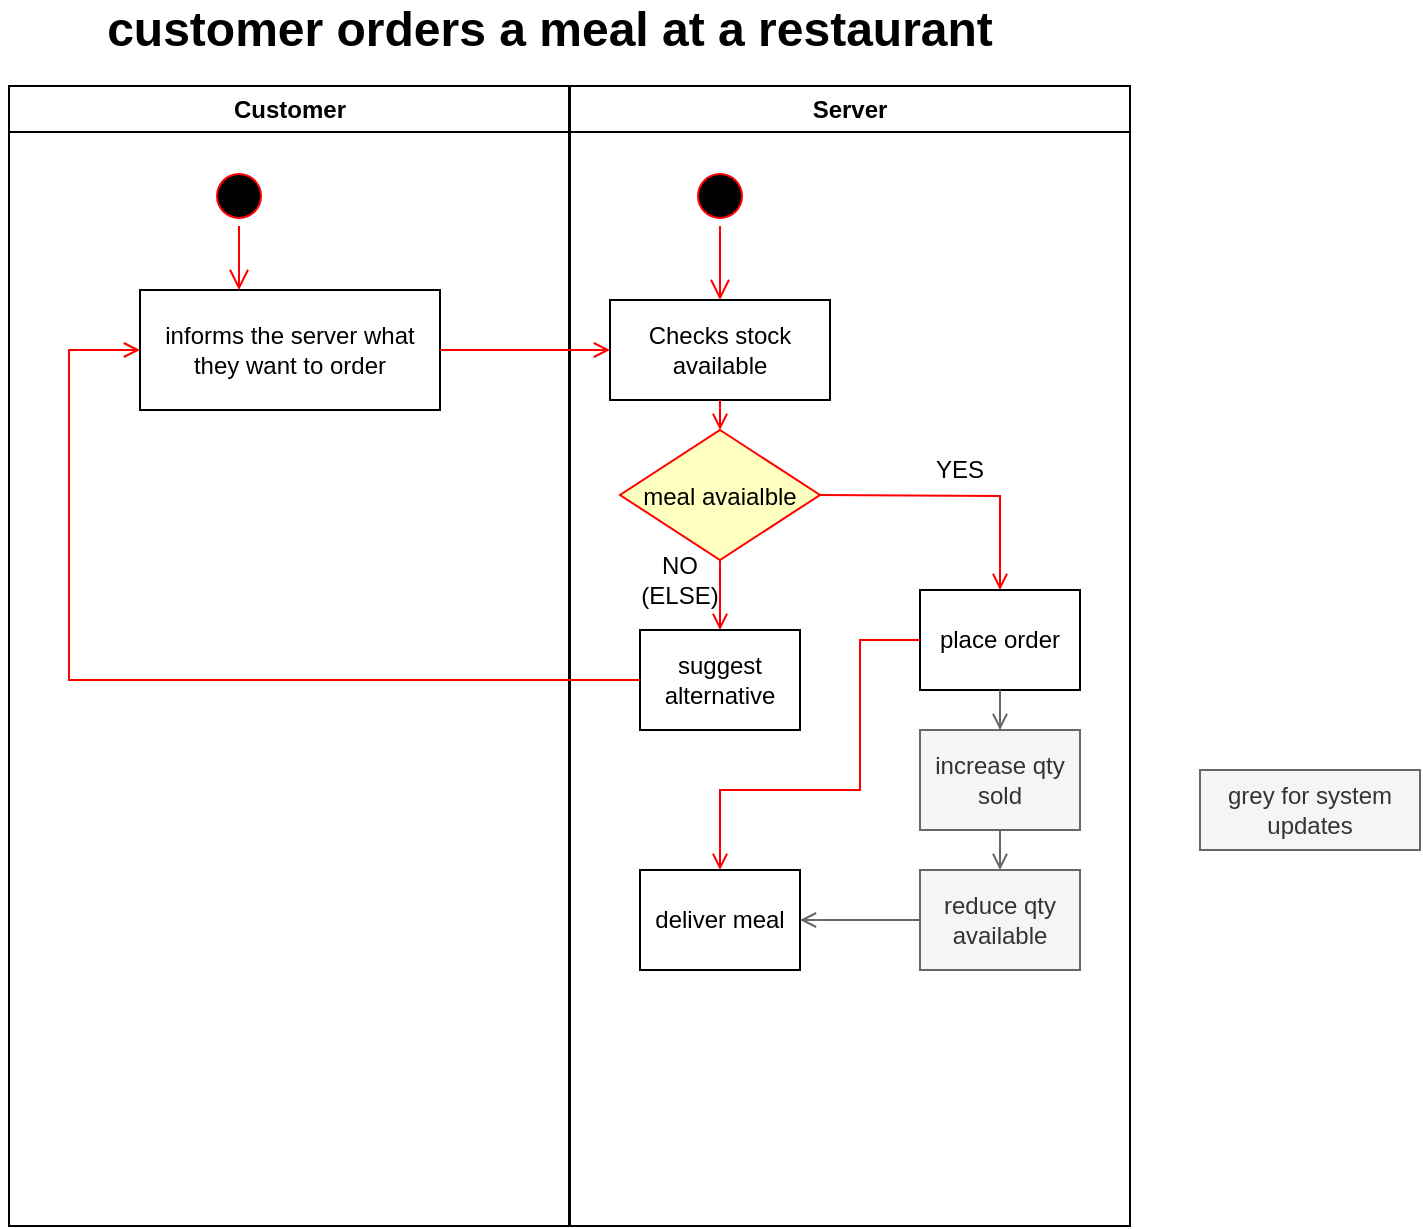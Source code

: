 <mxfile version="13.10.3" type="github">
  <diagram name="Page-1" id="e7e014a7-5840-1c2e-5031-d8a46d1fe8dd">
    <mxGraphModel dx="1538" dy="970" grid="1" gridSize="10" guides="1" tooltips="1" connect="1" arrows="1" fold="1" page="1" pageScale="1" pageWidth="1169" pageHeight="826" background="#ffffff" math="0" shadow="0">
      <root>
        <mxCell id="0" />
        <mxCell id="1" parent="0" />
        <mxCell id="2" value="Customer" style="swimlane;whiteSpace=wrap" parent="1" vertex="1">
          <mxGeometry x="164.5" y="128" width="280" height="570" as="geometry" />
        </mxCell>
        <mxCell id="5" value="" style="ellipse;shape=startState;fillColor=#000000;strokeColor=#ff0000;" parent="2" vertex="1">
          <mxGeometry x="100" y="40" width="30" height="30" as="geometry" />
        </mxCell>
        <mxCell id="6" value="" style="edgeStyle=elbowEdgeStyle;elbow=horizontal;verticalAlign=bottom;endArrow=open;endSize=8;strokeColor=#FF0000;endFill=1;rounded=0" parent="2" source="5" target="7" edge="1">
          <mxGeometry x="100" y="40" as="geometry">
            <mxPoint x="115" y="110" as="targetPoint" />
          </mxGeometry>
        </mxCell>
        <mxCell id="7" value="informs the server what they want to order" style="whiteSpace=wrap;" parent="2" vertex="1">
          <mxGeometry x="65.5" y="102" width="150" height="60" as="geometry" />
        </mxCell>
        <mxCell id="3" value="Server" style="swimlane;whiteSpace=wrap" parent="1" vertex="1">
          <mxGeometry x="445" y="128" width="280" height="570" as="geometry" />
        </mxCell>
        <mxCell id="13" value="" style="ellipse;shape=startState;fillColor=#000000;strokeColor=#ff0000;" parent="3" vertex="1">
          <mxGeometry x="60" y="40" width="30" height="30" as="geometry" />
        </mxCell>
        <mxCell id="14" value="" style="edgeStyle=elbowEdgeStyle;elbow=horizontal;verticalAlign=bottom;endArrow=open;endSize=8;strokeColor=#FF0000;endFill=1;rounded=0" parent="3" source="13" target="15" edge="1">
          <mxGeometry x="40" y="20" as="geometry">
            <mxPoint x="55" y="90" as="targetPoint" />
          </mxGeometry>
        </mxCell>
        <mxCell id="15" value="Checks stock available" style="whiteSpace=wrap;" parent="3" vertex="1">
          <mxGeometry x="20" y="107" width="110" height="50" as="geometry" />
        </mxCell>
        <mxCell id="17" value="" style="endArrow=open;strokeColor=#FF0000;endFill=1;rounded=0;entryX=0.5;entryY=0;entryDx=0;entryDy=0;" parent="3" source="15" target="21" edge="1">
          <mxGeometry relative="1" as="geometry">
            <mxPoint x="75" y="220" as="targetPoint" />
          </mxGeometry>
        </mxCell>
        <mxCell id="19" value="" style="endArrow=open;strokeColor=#FF0000;endFill=1;rounded=0;entryX=0.5;entryY=0;entryDx=0;entryDy=0;" parent="3" target="jlcxwPzsKEOOzYtI_J5P-50" edge="1">
          <mxGeometry relative="1" as="geometry">
            <mxPoint x="75" y="230" as="sourcePoint" />
            <mxPoint x="75.5" y="262" as="targetPoint" />
          </mxGeometry>
        </mxCell>
        <mxCell id="21" value="meal avaialble" style="rhombus;fillColor=#ffffc0;strokeColor=#ff0000;" parent="3" vertex="1">
          <mxGeometry x="25" y="172" width="100" height="65" as="geometry" />
        </mxCell>
        <mxCell id="jlcxwPzsKEOOzYtI_J5P-47" value="NO&lt;br&gt;(ELSE)" style="text;html=1;strokeColor=none;fillColor=none;align=center;verticalAlign=middle;whiteSpace=wrap;rounded=0;" vertex="1" parent="3">
          <mxGeometry x="35" y="237" width="40" height="20" as="geometry" />
        </mxCell>
        <mxCell id="jlcxwPzsKEOOzYtI_J5P-50" value="suggest alternative" style="whiteSpace=wrap;" vertex="1" parent="3">
          <mxGeometry x="35" y="272" width="80" height="50" as="geometry" />
        </mxCell>
        <mxCell id="jlcxwPzsKEOOzYtI_J5P-51" value="" style="endArrow=open;strokeColor=#FF0000;endFill=1;rounded=0;exitX=1;exitY=0.5;exitDx=0;exitDy=0;entryX=0.5;entryY=0;entryDx=0;entryDy=0;" edge="1" parent="3" source="21" target="jlcxwPzsKEOOzYtI_J5P-52">
          <mxGeometry relative="1" as="geometry">
            <mxPoint x="145" y="215" as="sourcePoint" />
            <mxPoint x="195" y="252" as="targetPoint" />
            <Array as="points">
              <mxPoint x="215" y="205" />
            </Array>
          </mxGeometry>
        </mxCell>
        <mxCell id="jlcxwPzsKEOOzYtI_J5P-52" value="place order" style="whiteSpace=wrap;" vertex="1" parent="3">
          <mxGeometry x="175" y="252" width="80" height="50" as="geometry" />
        </mxCell>
        <mxCell id="jlcxwPzsKEOOzYtI_J5P-53" value="YES" style="text;html=1;strokeColor=none;fillColor=none;align=center;verticalAlign=middle;whiteSpace=wrap;rounded=0;" vertex="1" parent="3">
          <mxGeometry x="175" y="182" width="40" height="20" as="geometry" />
        </mxCell>
        <mxCell id="jlcxwPzsKEOOzYtI_J5P-56" value="increase qty sold" style="whiteSpace=wrap;fillColor=#f5f5f5;strokeColor=#666666;fontColor=#333333;" vertex="1" parent="3">
          <mxGeometry x="175" y="322" width="80" height="50" as="geometry" />
        </mxCell>
        <mxCell id="jlcxwPzsKEOOzYtI_J5P-57" value="reduce qty available" style="whiteSpace=wrap;fillColor=#f5f5f5;strokeColor=#666666;fontColor=#333333;" vertex="1" parent="3">
          <mxGeometry x="175" y="392" width="80" height="50" as="geometry" />
        </mxCell>
        <mxCell id="jlcxwPzsKEOOzYtI_J5P-58" value="" style="endArrow=open;strokeColor=#666666;endFill=1;rounded=0;entryX=0.5;entryY=0;entryDx=0;entryDy=0;exitX=0.5;exitY=1;exitDx=0;exitDy=0;fillColor=#f5f5f5;" edge="1" parent="3" source="jlcxwPzsKEOOzYtI_J5P-52" target="jlcxwPzsKEOOzYtI_J5P-56">
          <mxGeometry relative="1" as="geometry">
            <mxPoint x="85" y="240" as="sourcePoint" />
            <mxPoint x="85" y="282" as="targetPoint" />
          </mxGeometry>
        </mxCell>
        <mxCell id="jlcxwPzsKEOOzYtI_J5P-59" value="" style="endArrow=open;strokeColor=#666666;endFill=1;rounded=0;entryX=0.5;entryY=0;entryDx=0;entryDy=0;exitX=0.5;exitY=1;exitDx=0;exitDy=0;fillColor=#f5f5f5;" edge="1" parent="3" source="jlcxwPzsKEOOzYtI_J5P-56" target="jlcxwPzsKEOOzYtI_J5P-57">
          <mxGeometry relative="1" as="geometry">
            <mxPoint x="225" y="312" as="sourcePoint" />
            <mxPoint x="225" y="342" as="targetPoint" />
          </mxGeometry>
        </mxCell>
        <mxCell id="jlcxwPzsKEOOzYtI_J5P-61" value="deliver meal" style="whiteSpace=wrap;" vertex="1" parent="3">
          <mxGeometry x="35" y="392" width="80" height="50" as="geometry" />
        </mxCell>
        <mxCell id="jlcxwPzsKEOOzYtI_J5P-62" value="" style="endArrow=open;strokeColor=#666666;endFill=1;rounded=0;entryX=1;entryY=0.5;entryDx=0;entryDy=0;exitX=0;exitY=0.5;exitDx=0;exitDy=0;fillColor=#f5f5f5;" edge="1" parent="3" source="jlcxwPzsKEOOzYtI_J5P-57" target="jlcxwPzsKEOOzYtI_J5P-61">
          <mxGeometry relative="1" as="geometry">
            <mxPoint x="225" y="382" as="sourcePoint" />
            <mxPoint x="225" y="402" as="targetPoint" />
          </mxGeometry>
        </mxCell>
        <mxCell id="jlcxwPzsKEOOzYtI_J5P-63" value="" style="endArrow=open;strokeColor=#FF0000;endFill=1;rounded=0;exitX=0;exitY=0.5;exitDx=0;exitDy=0;entryX=0.5;entryY=0;entryDx=0;entryDy=0;" edge="1" parent="3" source="jlcxwPzsKEOOzYtI_J5P-52" target="jlcxwPzsKEOOzYtI_J5P-61">
          <mxGeometry relative="1" as="geometry">
            <mxPoint x="135" y="214.5" as="sourcePoint" />
            <mxPoint x="225" y="262" as="targetPoint" />
            <Array as="points">
              <mxPoint x="145" y="277" />
              <mxPoint x="145" y="352" />
              <mxPoint x="75" y="352" />
            </Array>
          </mxGeometry>
        </mxCell>
        <mxCell id="jlcxwPzsKEOOzYtI_J5P-41" value="&lt;b&gt;&lt;font style=&quot;font-size: 24px&quot;&gt;customer orders a meal at a restaurant&lt;/font&gt;&lt;/b&gt;" style="text;html=1;strokeColor=none;fillColor=none;align=center;verticalAlign=middle;whiteSpace=wrap;rounded=0;" vertex="1" parent="1">
          <mxGeometry x="160" y="90" width="550" height="20" as="geometry" />
        </mxCell>
        <mxCell id="jlcxwPzsKEOOzYtI_J5P-45" value="" style="endArrow=open;strokeColor=#FF0000;endFill=1;rounded=0;exitX=1;exitY=0.5;exitDx=0;exitDy=0;entryX=0;entryY=0.5;entryDx=0;entryDy=0;" edge="1" parent="1" source="7" target="15">
          <mxGeometry relative="1" as="geometry">
            <mxPoint x="529.5" y="290.0" as="sourcePoint" />
            <mxPoint x="529.5" y="358" as="targetPoint" />
          </mxGeometry>
        </mxCell>
        <mxCell id="12" value="" style="edgeStyle=elbowEdgeStyle;elbow=horizontal;strokeColor=#FF0000;endArrow=open;endFill=1;rounded=0;exitX=0;exitY=0.5;exitDx=0;exitDy=0;" parent="1" source="jlcxwPzsKEOOzYtI_J5P-50" target="7" edge="1">
          <mxGeometry width="100" height="100" relative="1" as="geometry">
            <mxPoint x="224.5" y="478" as="sourcePoint" />
            <mxPoint x="424.5" y="318" as="targetPoint" />
            <Array as="points">
              <mxPoint x="194.5" y="378" />
            </Array>
          </mxGeometry>
        </mxCell>
        <mxCell id="jlcxwPzsKEOOzYtI_J5P-60" value="grey for system updates" style="text;html=1;strokeColor=#666666;fillColor=#f5f5f5;align=center;verticalAlign=middle;whiteSpace=wrap;rounded=0;fontColor=#333333;strokeWidth=1;" vertex="1" parent="1">
          <mxGeometry x="760" y="470" width="110" height="40" as="geometry" />
        </mxCell>
      </root>
    </mxGraphModel>
  </diagram>
</mxfile>
